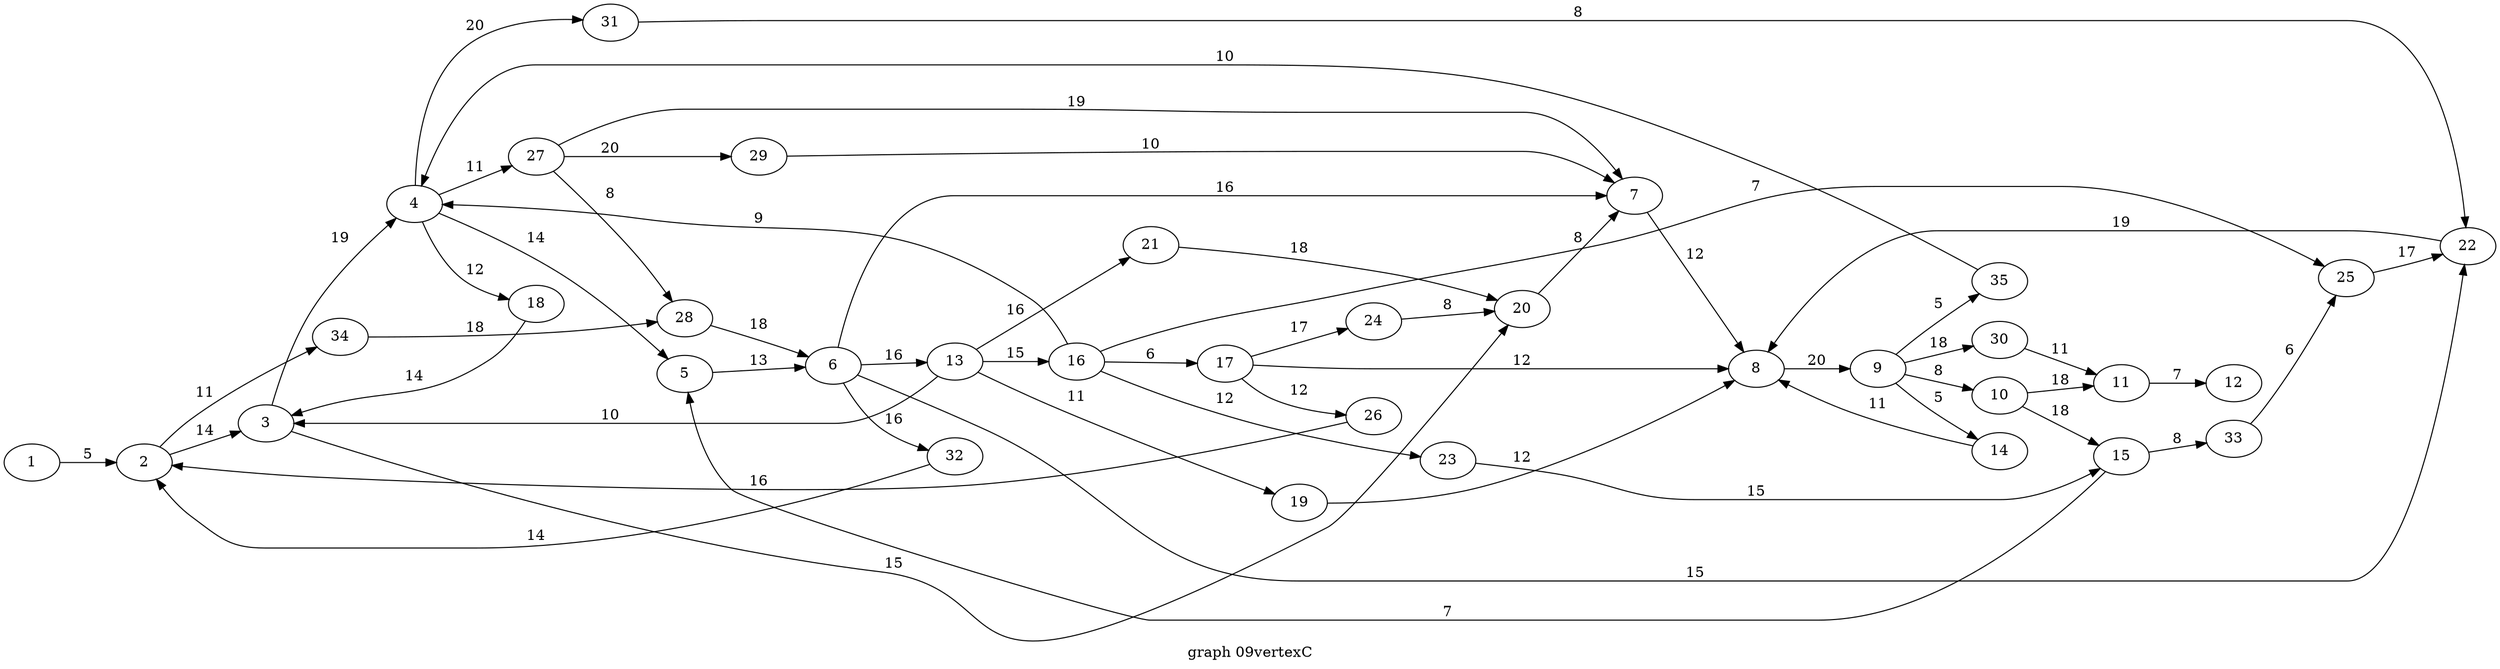 digraph g{

rankdir = LR

1 -> 2 [label = " 5 "];
2 -> 3 [label = " 14 "];
3 -> 4 [label = " 19 "];
4 -> 5 [label = " 14 "];
5 -> 6 [label = " 13 "];
6 -> 7 [label = " 16 "];
7 -> 8 [label = " 12 "];
8 -> 9 [label = " 20 "];
9 -> 10 [label = " 8 "];
10 -> 11 [label = " 18 "];
11 -> 12 [label = " 7 "];
6 -> 13 [label = " 16 "];
13 -> 3 [label = " 10 "];
9 -> 14 [label = " 5 "];
14 -> 8 [label = " 11 "];
10 -> 15 [label = " 18 "];
15 -> 5 [label = " 7 "];
13 -> 16 [label = " 15 "];
16 -> 4 [label = " 9 "];
16 -> 17 [label = " 6 "];
17 -> 8 [label = " 12 "];
4 -> 18 [label = " 12 "];
18 -> 3 [label = " 14 "];
13 -> 19 [label = " 11 "];
19 -> 8 [label = " 12 "];
3 -> 20 [label = " 15 "];
20 -> 7 [label = " 8 "];
13 -> 21 [label = " 16 "];
21 -> 20 [label = " 18 "];
6 -> 22 [label = " 15 "];
22 -> 8 [label = " 19 "];
16 -> 23 [label = " 12 "];
23 -> 15 [label = " 15 "];
17 -> 24 [label = " 17 "];
24 -> 20 [label = " 8 "];
16 -> 25 [label = " 7 "];
25 -> 22 [label = " 17 "];
17 -> 26 [label = " 12 "];
26 -> 2 [label = " 16 "];
4 -> 27 [label = " 11 "];
27 -> 7 [label = " 19 "];
27 -> 28 [label = " 8 "];
28 -> 6 [label = " 18 "];
27 -> 29 [label = " 20 "];
29 -> 7 [label = " 10 "];
9 -> 30 [label = " 18 "];
30 -> 11 [label = " 11 "];
4 -> 31 [label = " 20 "];
31 -> 22 [label = " 8 "];
6 -> 32 [label = " 16 "];
32 -> 2 [label = " 14 "];
15 -> 33 [label = " 8 "];
33 -> 25 [label = " 6 "];
2 -> 34 [label = " 11 "];
34 -> 28 [label = " 18 "];
9 -> 35 [label = " 5 "];
35 -> 4 [label = " 10 "];

label = "graph 09vertexC"
}